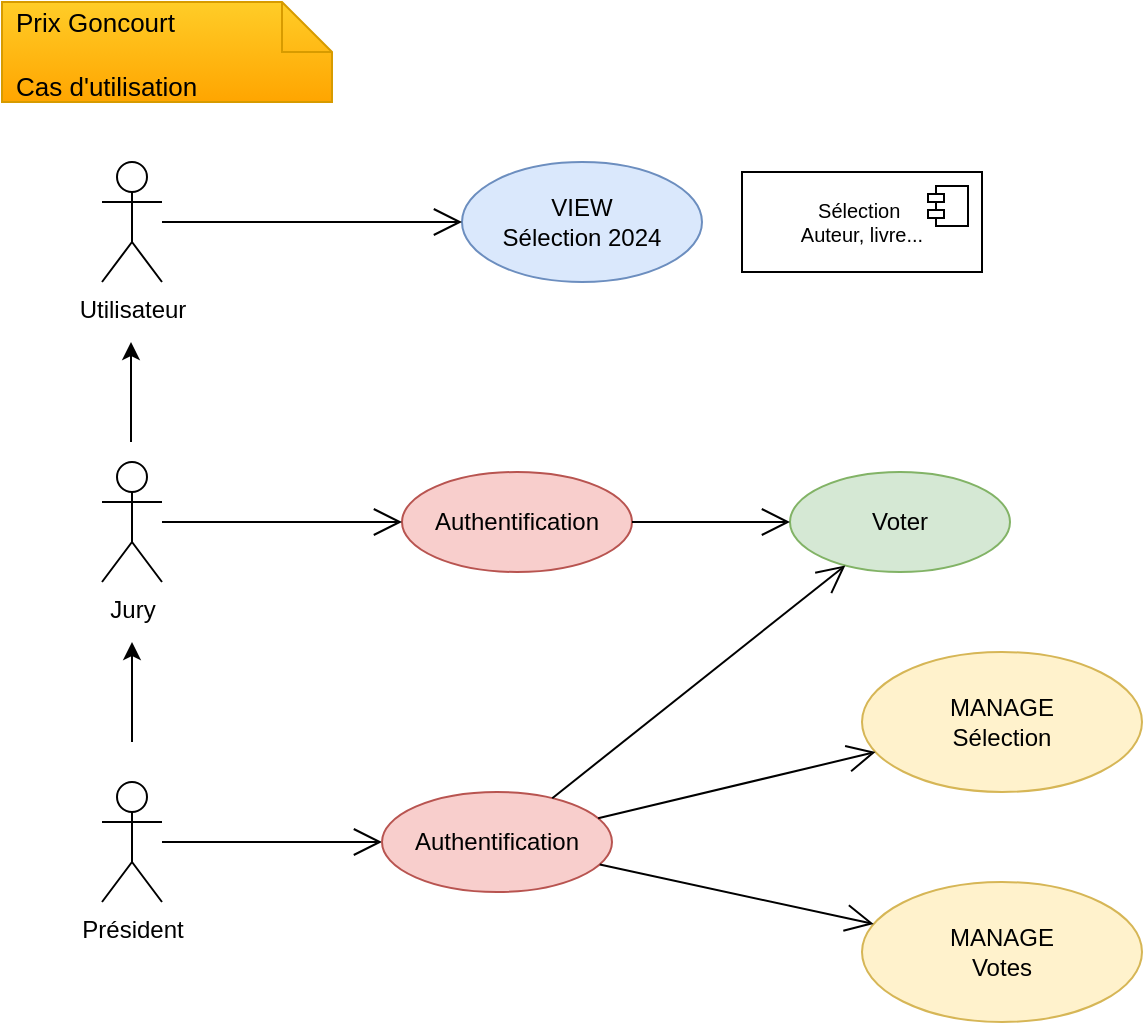 <mxfile version="24.7.14">
  <diagram name="Page-1" id="Ns0Mp6QIsq2wX_XLSJJS">
    <mxGraphModel dx="1434" dy="780" grid="1" gridSize="10" guides="1" tooltips="1" connect="1" arrows="1" fold="1" page="1" pageScale="1" pageWidth="827" pageHeight="1169" math="0" shadow="0">
      <root>
        <mxCell id="0" />
        <mxCell id="1" parent="0" />
        <mxCell id="Vn3vF7tKrYISdn3gx6W3-1" value="Utilisateur" style="shape=umlActor;verticalLabelPosition=bottom;verticalAlign=top;html=1;outlineConnect=0;" parent="1" vertex="1">
          <mxGeometry x="70" y="100" width="30" height="60" as="geometry" />
        </mxCell>
        <mxCell id="Vn3vF7tKrYISdn3gx6W3-2" value="Jury" style="shape=umlActor;verticalLabelPosition=bottom;verticalAlign=top;html=1;outlineConnect=0;" parent="1" vertex="1">
          <mxGeometry x="70" y="250" width="30" height="60" as="geometry" />
        </mxCell>
        <mxCell id="lvViub10ch04Mr3h4J6H-2" style="edgeStyle=orthogonalEdgeStyle;rounded=0;orthogonalLoop=1;jettySize=auto;html=1;" edge="1" parent="1">
          <mxGeometry relative="1" as="geometry">
            <mxPoint x="85" y="340" as="targetPoint" />
            <mxPoint x="85" y="390" as="sourcePoint" />
          </mxGeometry>
        </mxCell>
        <mxCell id="Vn3vF7tKrYISdn3gx6W3-3" value="Président" style="shape=umlActor;verticalLabelPosition=bottom;verticalAlign=top;html=1;outlineConnect=0;" parent="1" vertex="1">
          <mxGeometry x="70" y="410" width="30" height="60" as="geometry" />
        </mxCell>
        <mxCell id="Vn3vF7tKrYISdn3gx6W3-5" value="" style="shape=note2;boundedLbl=1;whiteSpace=wrap;html=1;size=25;verticalAlign=top;align=center;fillColor=#ffcd28;strokeColor=#d79b00;gradientColor=#ffa500;" parent="1" vertex="1">
          <mxGeometry x="20" y="20" width="165" height="50" as="geometry" />
        </mxCell>
        <mxCell id="Vn3vF7tKrYISdn3gx6W3-6" value="&#xa;Prix Goncourt&#xa;&#xa;Cas d&#39;utilisation" style="resizeWidth=1;part=1;strokeColor=none;fillColor=none;align=left;spacingLeft=5;fontSize=13;" parent="Vn3vF7tKrYISdn3gx6W3-5" vertex="1">
          <mxGeometry width="165" height="35" relative="1" as="geometry" />
        </mxCell>
        <mxCell id="Vn3vF7tKrYISdn3gx6W3-8" value="VIEW&lt;br&gt;Sélection 2024" style="ellipse;whiteSpace=wrap;html=1;fillColor=#dae8fc;strokeColor=#6c8ebf;" parent="1" vertex="1">
          <mxGeometry x="250" y="100" width="120" height="60" as="geometry" />
        </mxCell>
        <mxCell id="Vn3vF7tKrYISdn3gx6W3-9" value="Sélection&amp;nbsp;&lt;br style=&quot;font-size: 10px;&quot;&gt;Auteur, livre..." style="html=1;dropTarget=0;whiteSpace=wrap;fontSize=10;" parent="1" vertex="1">
          <mxGeometry x="390" y="105" width="120" height="50" as="geometry" />
        </mxCell>
        <mxCell id="Vn3vF7tKrYISdn3gx6W3-10" value="" style="shape=module;jettyWidth=8;jettyHeight=4;" parent="Vn3vF7tKrYISdn3gx6W3-9" vertex="1">
          <mxGeometry x="1" width="20" height="20" relative="1" as="geometry">
            <mxPoint x="-27" y="7" as="offset" />
          </mxGeometry>
        </mxCell>
        <mxCell id="Vn3vF7tKrYISdn3gx6W3-11" value="Authentification" style="ellipse;whiteSpace=wrap;html=1;fillColor=#f8cecc;strokeColor=#b85450;" parent="1" vertex="1">
          <mxGeometry x="220" y="255" width="115" height="50" as="geometry" />
        </mxCell>
        <mxCell id="Vn3vF7tKrYISdn3gx6W3-12" value="Voter" style="ellipse;whiteSpace=wrap;html=1;fillColor=#d5e8d4;strokeColor=#82b366;" parent="1" vertex="1">
          <mxGeometry x="414" y="255" width="110" height="50" as="geometry" />
        </mxCell>
        <mxCell id="Vn3vF7tKrYISdn3gx6W3-13" value="MANAGE&lt;br&gt;Sélection" style="ellipse;whiteSpace=wrap;html=1;fillColor=#fff2cc;strokeColor=#d6b656;" parent="1" vertex="1">
          <mxGeometry x="450" y="345" width="140" height="70" as="geometry" />
        </mxCell>
        <mxCell id="Vn3vF7tKrYISdn3gx6W3-14" value="MANAGE&lt;br&gt;Votes" style="ellipse;whiteSpace=wrap;html=1;fillColor=#fff2cc;strokeColor=#d6b656;" parent="1" vertex="1">
          <mxGeometry x="450" y="460" width="140" height="70" as="geometry" />
        </mxCell>
        <mxCell id="Vn3vF7tKrYISdn3gx6W3-21" value="" style="endArrow=open;endFill=1;endSize=12;html=1;rounded=0;" parent="1" source="Vn3vF7tKrYISdn3gx6W3-2" target="Vn3vF7tKrYISdn3gx6W3-11" edge="1">
          <mxGeometry width="160" relative="1" as="geometry">
            <mxPoint x="110" y="465" as="sourcePoint" />
            <mxPoint x="200" y="464.5" as="targetPoint" />
            <Array as="points" />
          </mxGeometry>
        </mxCell>
        <mxCell id="Vn3vF7tKrYISdn3gx6W3-22" value="" style="endArrow=open;endFill=1;endSize=12;html=1;rounded=0;" parent="1" source="Vn3vF7tKrYISdn3gx6W3-3" target="Vn3vF7tKrYISdn3gx6W3-24" edge="1">
          <mxGeometry width="160" relative="1" as="geometry">
            <mxPoint x="330" y="510" as="sourcePoint" />
            <mxPoint x="490" y="510" as="targetPoint" />
          </mxGeometry>
        </mxCell>
        <mxCell id="Vn3vF7tKrYISdn3gx6W3-23" value="" style="endArrow=open;endFill=1;endSize=12;html=1;rounded=0;" parent="1" source="Vn3vF7tKrYISdn3gx6W3-11" target="Vn3vF7tKrYISdn3gx6W3-12" edge="1">
          <mxGeometry width="160" relative="1" as="geometry">
            <mxPoint x="330" y="510" as="sourcePoint" />
            <mxPoint x="490" y="510" as="targetPoint" />
          </mxGeometry>
        </mxCell>
        <mxCell id="Vn3vF7tKrYISdn3gx6W3-24" value="Authentification" style="ellipse;whiteSpace=wrap;html=1;fillColor=#f8cecc;strokeColor=#b85450;" parent="1" vertex="1">
          <mxGeometry x="210" y="415" width="115" height="50" as="geometry" />
        </mxCell>
        <mxCell id="Vn3vF7tKrYISdn3gx6W3-25" value="" style="endArrow=open;endFill=1;endSize=12;html=1;rounded=0;" parent="1" source="Vn3vF7tKrYISdn3gx6W3-24" target="Vn3vF7tKrYISdn3gx6W3-12" edge="1">
          <mxGeometry width="160" relative="1" as="geometry">
            <mxPoint x="330" y="510" as="sourcePoint" />
            <mxPoint x="490" y="510" as="targetPoint" />
          </mxGeometry>
        </mxCell>
        <mxCell id="Vn3vF7tKrYISdn3gx6W3-26" value="" style="endArrow=open;endFill=1;endSize=12;html=1;rounded=0;" parent="1" source="Vn3vF7tKrYISdn3gx6W3-24" target="Vn3vF7tKrYISdn3gx6W3-13" edge="1">
          <mxGeometry width="160" relative="1" as="geometry">
            <mxPoint x="330" y="510" as="sourcePoint" />
            <mxPoint x="490" y="510" as="targetPoint" />
          </mxGeometry>
        </mxCell>
        <mxCell id="Vn3vF7tKrYISdn3gx6W3-27" value="" style="endArrow=open;endFill=1;endSize=12;html=1;rounded=0;" parent="1" source="Vn3vF7tKrYISdn3gx6W3-24" target="Vn3vF7tKrYISdn3gx6W3-14" edge="1">
          <mxGeometry width="160" relative="1" as="geometry">
            <mxPoint x="330" y="510" as="sourcePoint" />
            <mxPoint x="490" y="510" as="targetPoint" />
          </mxGeometry>
        </mxCell>
        <mxCell id="Vn3vF7tKrYISdn3gx6W3-28" value="" style="endArrow=open;endFill=1;endSize=12;html=1;rounded=0;" parent="1" source="Vn3vF7tKrYISdn3gx6W3-1" target="Vn3vF7tKrYISdn3gx6W3-8" edge="1">
          <mxGeometry width="160" relative="1" as="geometry">
            <mxPoint x="330" y="410" as="sourcePoint" />
            <mxPoint x="490" y="410" as="targetPoint" />
          </mxGeometry>
        </mxCell>
        <mxCell id="lvViub10ch04Mr3h4J6H-3" style="edgeStyle=orthogonalEdgeStyle;rounded=0;orthogonalLoop=1;jettySize=auto;html=1;" edge="1" parent="1">
          <mxGeometry relative="1" as="geometry">
            <mxPoint x="84.5" y="190" as="targetPoint" />
            <mxPoint x="84.5" y="240" as="sourcePoint" />
          </mxGeometry>
        </mxCell>
      </root>
    </mxGraphModel>
  </diagram>
</mxfile>
